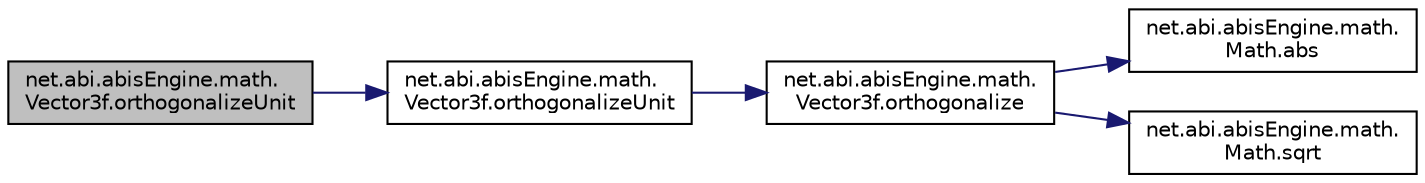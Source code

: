 digraph "net.abi.abisEngine.math.Vector3f.orthogonalizeUnit"
{
 // LATEX_PDF_SIZE
  edge [fontname="Helvetica",fontsize="10",labelfontname="Helvetica",labelfontsize="10"];
  node [fontname="Helvetica",fontsize="10",shape=record];
  rankdir="LR";
  Node1 [label="net.abi.abisEngine.math.\lVector3f.orthogonalizeUnit",height=0.2,width=0.4,color="black", fillcolor="grey75", style="filled", fontcolor="black",tooltip=" "];
  Node1 -> Node2 [color="midnightblue",fontsize="10",style="solid",fontname="Helvetica"];
  Node2 [label="net.abi.abisEngine.math.\lVector3f.orthogonalizeUnit",height=0.2,width=0.4,color="black", fillcolor="white", style="filled",URL="$d3/de5/classnet_1_1abi_1_1abis_engine_1_1math_1_1_vector3f.html#a3a5bf622fe56b5d5aeef96e29489895a",tooltip=" "];
  Node2 -> Node3 [color="midnightblue",fontsize="10",style="solid",fontname="Helvetica"];
  Node3 [label="net.abi.abisEngine.math.\lVector3f.orthogonalize",height=0.2,width=0.4,color="black", fillcolor="white", style="filled",URL="$d3/de5/classnet_1_1abi_1_1abis_engine_1_1math_1_1_vector3f.html#a7cafd1af6574dd133befde02feb3a00a",tooltip=" "];
  Node3 -> Node4 [color="midnightblue",fontsize="10",style="solid",fontname="Helvetica"];
  Node4 [label="net.abi.abisEngine.math.\lMath.abs",height=0.2,width=0.4,color="black", fillcolor="white", style="filled",URL="$d1/dbb/classnet_1_1abi_1_1abis_engine_1_1math_1_1_math.html#a2a2697bddef9f87ae78663d2fcf2a944",tooltip=" "];
  Node3 -> Node5 [color="midnightblue",fontsize="10",style="solid",fontname="Helvetica"];
  Node5 [label="net.abi.abisEngine.math.\lMath.sqrt",height=0.2,width=0.4,color="black", fillcolor="white", style="filled",URL="$d1/dbb/classnet_1_1abi_1_1abis_engine_1_1math_1_1_math.html#a84178ee9d6bb66fbca6a47147f616808",tooltip=" "];
}
